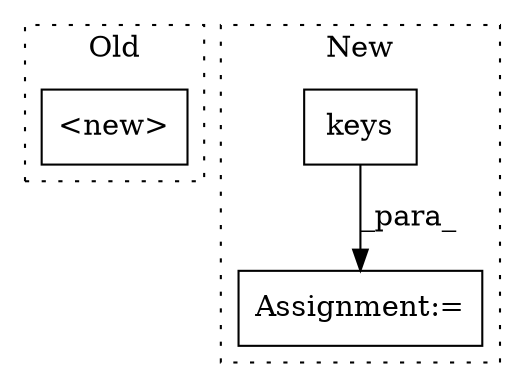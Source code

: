 digraph G {
subgraph cluster0 {
1 [label="<new>" a="14" s="3398" l="19" shape="box"];
label = "Old";
style="dotted";
}
subgraph cluster1 {
2 [label="keys" a="32" s="3603" l="6" shape="box"];
3 [label="Assignment:=" a="7" s="3567" l="1" shape="box"];
label = "New";
style="dotted";
}
2 -> 3 [label="_para_"];
}